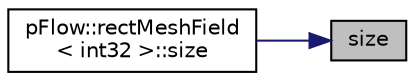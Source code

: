 digraph "size"
{
 // LATEX_PDF_SIZE
  edge [fontname="Helvetica",fontsize="10",labelfontname="Helvetica",labelfontsize="10"];
  node [fontname="Helvetica",fontsize="10",shape=record];
  rankdir="RL";
  Node1 [label="size",height=0.2,width=0.4,color="black", fillcolor="grey75", style="filled", fontcolor="black",tooltip=" "];
  Node1 -> Node2 [dir="back",color="midnightblue",fontsize="10",style="solid",fontname="Helvetica"];
  Node2 [label="pFlow::rectMeshField\l\< int32 \>::size",height=0.2,width=0.4,color="black", fillcolor="white", style="filled",URL="$classpFlow_1_1rectMeshField.html#abf3bc0d1aa6f6cedfde5da544f6613a0",tooltip=" "];
}
